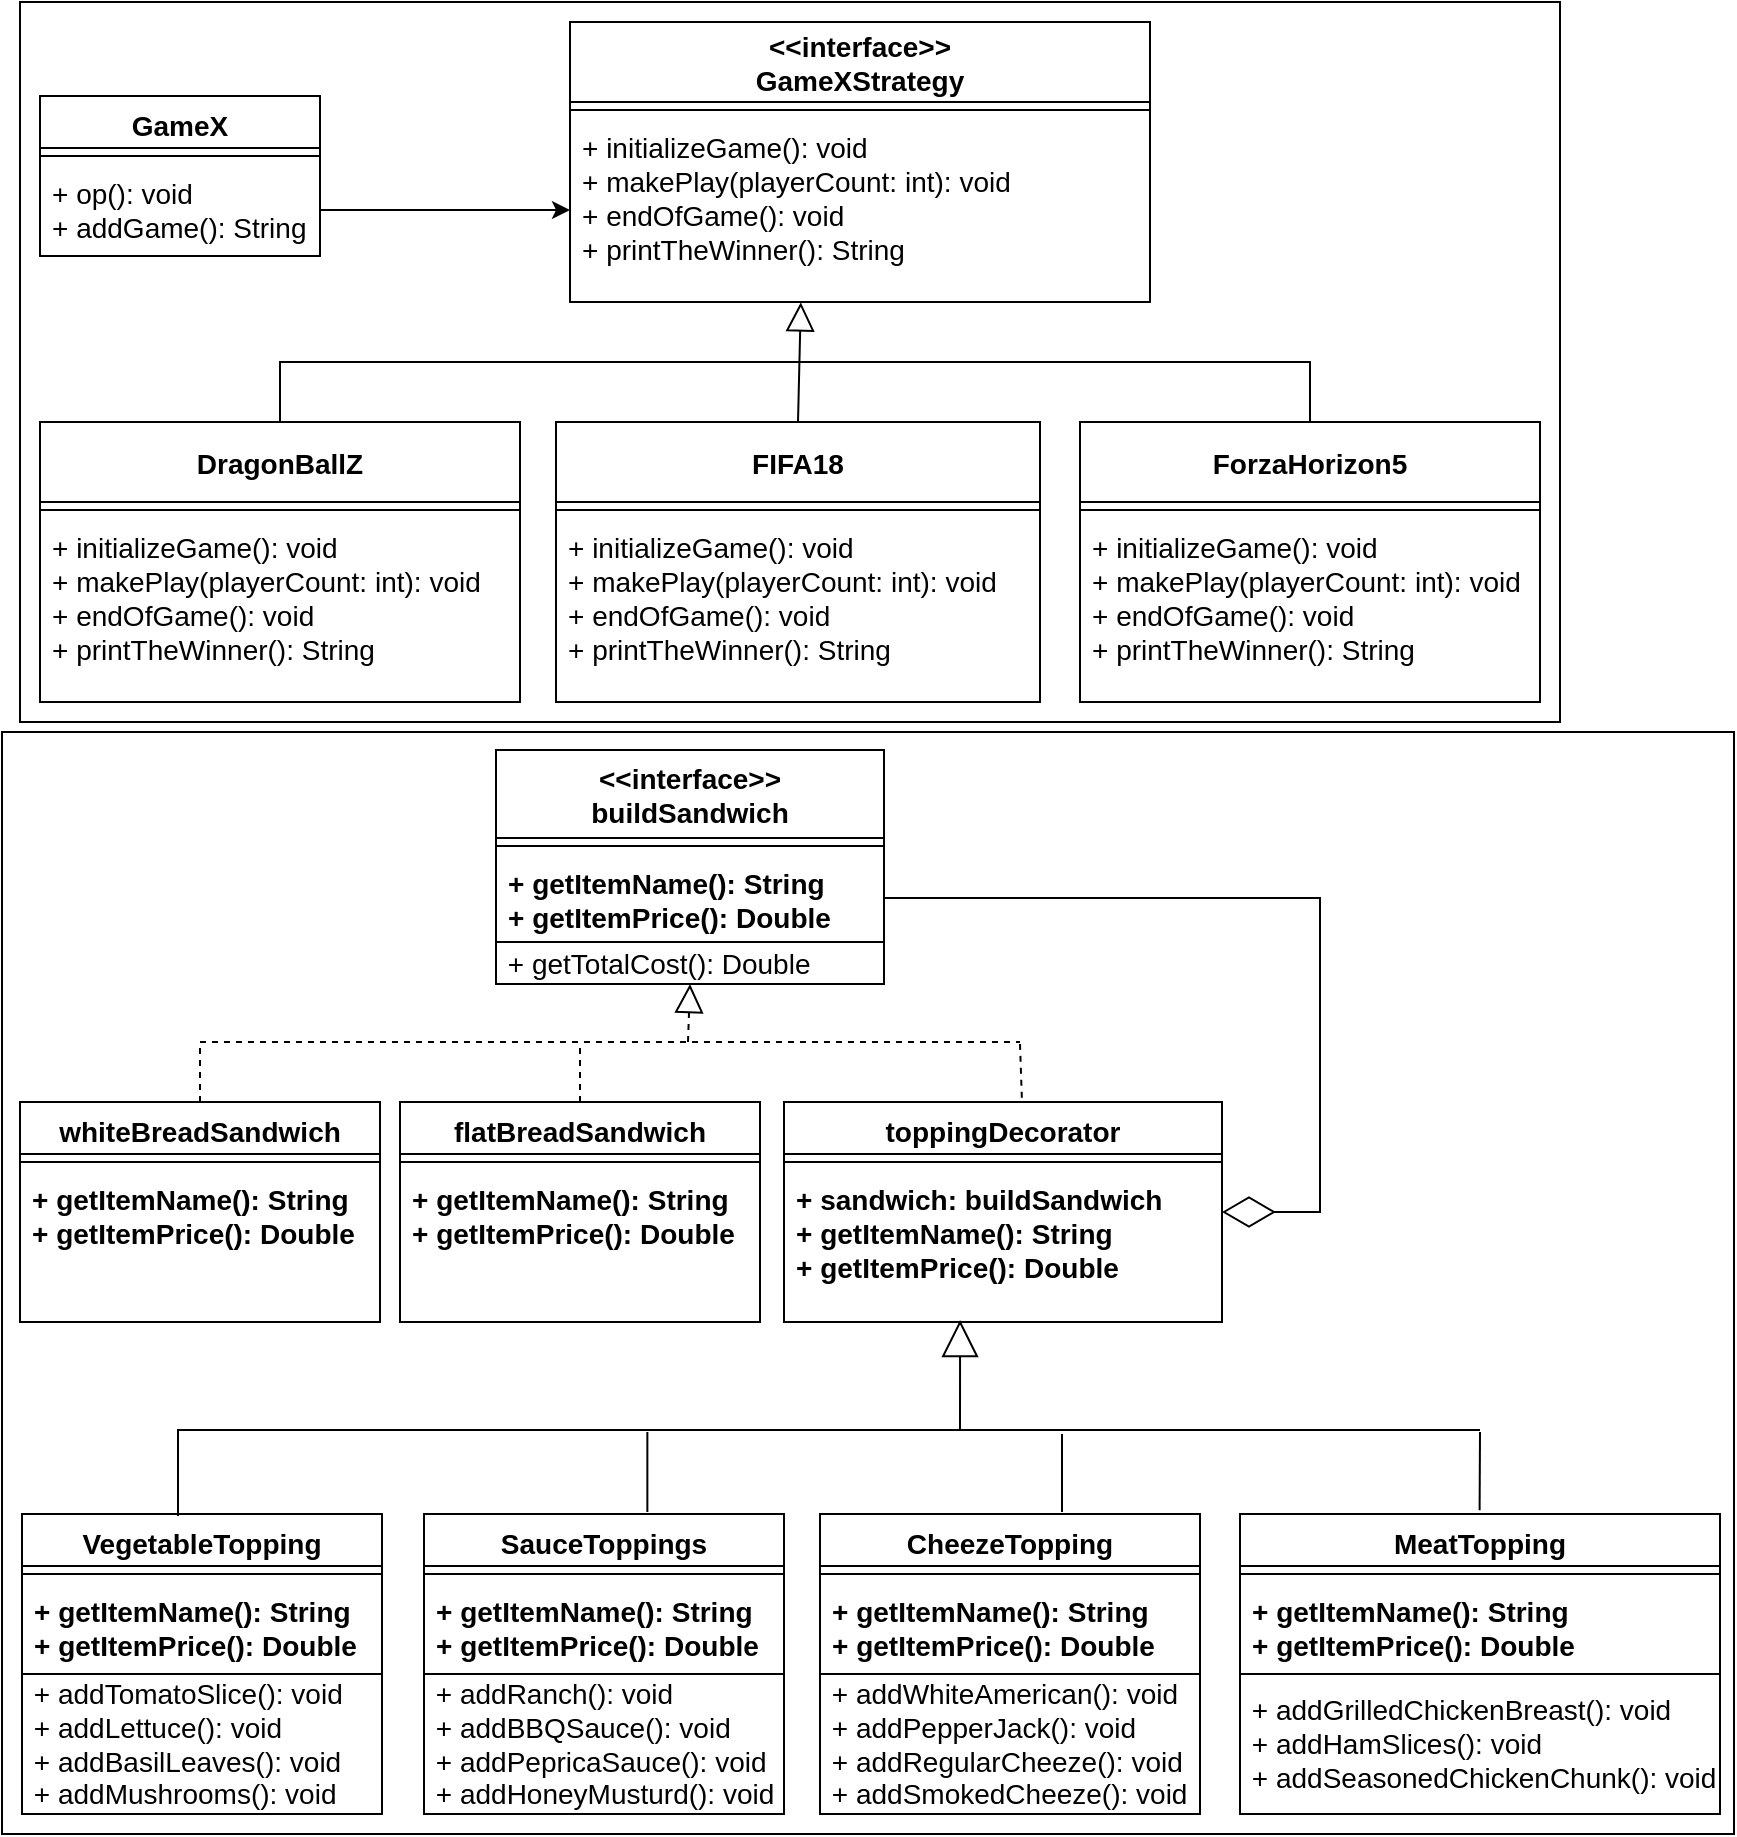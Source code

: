 <mxfile version="17.3.0" type="device"><diagram id="C5RBs43oDa-KdzZeNtuy" name="Page-1"><mxGraphModel dx="1843" dy="1023" grid="0" gridSize="10" guides="1" tooltips="1" connect="1" arrows="1" fold="1" page="1" pageScale="1" pageWidth="827" pageHeight="1169" math="0" shadow="0"><root><mxCell id="WIyWlLk6GJQsqaUBKTNV-0"/><mxCell id="WIyWlLk6GJQsqaUBKTNV-1" parent="WIyWlLk6GJQsqaUBKTNV-0"/><mxCell id="Go54U5kS_Y4cKXAd2IyS-4" value="&lt;&lt;interface&gt;&gt;&#10;GameXStrategy" style="swimlane;fontStyle=1;align=center;verticalAlign=middle;childLayout=stackLayout;horizontal=1;startSize=40;horizontalStack=0;resizeParent=1;resizeParentMax=0;resizeLast=0;collapsible=1;marginBottom=0;fontSize=14;" parent="WIyWlLk6GJQsqaUBKTNV-1" vertex="1"><mxGeometry x="295" y="30" width="290" height="140" as="geometry"/></mxCell><mxCell id="Go54U5kS_Y4cKXAd2IyS-6" value="" style="line;strokeWidth=1;fillColor=none;align=left;verticalAlign=middle;spacingTop=-1;spacingLeft=3;spacingRight=3;rotatable=0;labelPosition=right;points=[];portConstraint=eastwest;fontSize=14;" parent="Go54U5kS_Y4cKXAd2IyS-4" vertex="1"><mxGeometry y="40" width="290" height="8" as="geometry"/></mxCell><mxCell id="Go54U5kS_Y4cKXAd2IyS-7" value="+ initializeGame(): void&#10;+ makePlay(playerCount: int): void&#10;+ endOfGame(): void&#10;+ printTheWinner(): String&#10;" style="text;strokeColor=none;fillColor=none;align=left;verticalAlign=top;spacingLeft=4;spacingRight=4;overflow=hidden;rotatable=0;points=[[0,0.5],[1,0.5]];portConstraint=eastwest;fontSize=14;" parent="Go54U5kS_Y4cKXAd2IyS-4" vertex="1"><mxGeometry y="48" width="290" height="92" as="geometry"/></mxCell><mxCell id="Go54U5kS_Y4cKXAd2IyS-12" value="FIFA18" style="swimlane;fontStyle=1;align=center;verticalAlign=middle;childLayout=stackLayout;horizontal=1;startSize=40;horizontalStack=0;resizeParent=1;resizeParentMax=0;resizeLast=0;collapsible=1;marginBottom=0;fontSize=14;" parent="WIyWlLk6GJQsqaUBKTNV-1" vertex="1"><mxGeometry x="288" y="230" width="242" height="140" as="geometry"/></mxCell><mxCell id="Go54U5kS_Y4cKXAd2IyS-14" value="" style="line;strokeWidth=1;fillColor=none;align=left;verticalAlign=middle;spacingTop=-1;spacingLeft=3;spacingRight=3;rotatable=0;labelPosition=right;points=[];portConstraint=eastwest;fontSize=14;" parent="Go54U5kS_Y4cKXAd2IyS-12" vertex="1"><mxGeometry y="40" width="242" height="8" as="geometry"/></mxCell><mxCell id="Go54U5kS_Y4cKXAd2IyS-15" value="+ initializeGame(): void&#10;+ makePlay(playerCount: int): void&#10;+ endOfGame(): void&#10;+ printTheWinner(): String&#10;" style="text;strokeColor=none;fillColor=none;align=left;verticalAlign=top;spacingLeft=4;spacingRight=4;overflow=hidden;rotatable=0;points=[[0,0.5],[1,0.5]];portConstraint=eastwest;fontSize=14;" parent="Go54U5kS_Y4cKXAd2IyS-12" vertex="1"><mxGeometry y="48" width="242" height="92" as="geometry"/></mxCell><mxCell id="Go54U5kS_Y4cKXAd2IyS-17" value="" style="endArrow=block;endFill=0;endSize=12;html=1;rounded=0;exitX=0.5;exitY=0;exitDx=0;exitDy=0;fontSize=14;entryX=0.398;entryY=1.002;entryDx=0;entryDy=0;entryPerimeter=0;" parent="WIyWlLk6GJQsqaUBKTNV-1" source="Go54U5kS_Y4cKXAd2IyS-12" target="Go54U5kS_Y4cKXAd2IyS-7" edge="1"><mxGeometry width="160" relative="1" as="geometry"><mxPoint x="52" y="254" as="sourcePoint"/><mxPoint x="340" y="180" as="targetPoint"/></mxGeometry></mxCell><mxCell id="Go54U5kS_Y4cKXAd2IyS-18" value="GameX" style="swimlane;fontStyle=1;align=center;verticalAlign=top;childLayout=stackLayout;horizontal=1;startSize=26;horizontalStack=0;resizeParent=1;resizeParentMax=0;resizeLast=0;collapsible=1;marginBottom=0;fontSize=14;" parent="WIyWlLk6GJQsqaUBKTNV-1" vertex="1"><mxGeometry x="30" y="67" width="140" height="80" as="geometry"/></mxCell><mxCell id="Go54U5kS_Y4cKXAd2IyS-20" value="" style="line;strokeWidth=1;fillColor=none;align=left;verticalAlign=middle;spacingTop=-1;spacingLeft=3;spacingRight=3;rotatable=0;labelPosition=right;points=[];portConstraint=eastwest;fontSize=14;" parent="Go54U5kS_Y4cKXAd2IyS-18" vertex="1"><mxGeometry y="26" width="140" height="8" as="geometry"/></mxCell><mxCell id="Go54U5kS_Y4cKXAd2IyS-21" value="+ op(): void&#10;+ addGame(): String" style="text;strokeColor=none;fillColor=none;align=left;verticalAlign=top;spacingLeft=4;spacingRight=4;overflow=hidden;rotatable=0;points=[[0,0.5],[1,0.5]];portConstraint=eastwest;fontSize=14;" parent="Go54U5kS_Y4cKXAd2IyS-18" vertex="1"><mxGeometry y="34" width="140" height="46" as="geometry"/></mxCell><mxCell id="Go54U5kS_Y4cKXAd2IyS-26" value="&lt;&lt;interface&gt;&gt;&#10;buildSandwich" style="swimlane;fontStyle=1;align=center;verticalAlign=middle;childLayout=stackLayout;horizontal=1;startSize=44;horizontalStack=0;resizeParent=1;resizeParentMax=0;resizeLast=0;collapsible=1;marginBottom=0;fillColor=none;fontSize=14;" parent="WIyWlLk6GJQsqaUBKTNV-1" vertex="1"><mxGeometry x="258" y="394" width="194" height="117" as="geometry"/></mxCell><mxCell id="Go54U5kS_Y4cKXAd2IyS-28" value="" style="line;strokeWidth=1;fillColor=none;align=left;verticalAlign=middle;spacingTop=-1;spacingLeft=3;spacingRight=3;rotatable=0;labelPosition=right;points=[];portConstraint=eastwest;fontSize=14;" parent="Go54U5kS_Y4cKXAd2IyS-26" vertex="1"><mxGeometry y="44" width="194" height="8" as="geometry"/></mxCell><mxCell id="Go54U5kS_Y4cKXAd2IyS-29" value="+ getItemName(): String&#10;+ getItemPrice(): Double" style="text;strokeColor=none;fillColor=none;align=left;verticalAlign=top;spacingLeft=4;spacingRight=4;overflow=hidden;rotatable=0;points=[[0,0.5],[1,0.5]];portConstraint=eastwest;fontSize=14;fontStyle=1" parent="Go54U5kS_Y4cKXAd2IyS-26" vertex="1"><mxGeometry y="52" width="194" height="44" as="geometry"/></mxCell><mxCell id="Go54U5kS_Y4cKXAd2IyS-115" value="&amp;nbsp;+ getTotalCost(): Double" style="text;html=1;strokeColor=none;fillColor=none;align=left;verticalAlign=middle;whiteSpace=wrap;rounded=0;labelBorderColor=none;fontSize=14;" parent="Go54U5kS_Y4cKXAd2IyS-26" vertex="1"><mxGeometry y="96" width="194" height="21" as="geometry"/></mxCell><mxCell id="Go54U5kS_Y4cKXAd2IyS-116" value="" style="endArrow=none;html=1;rounded=0;fontSize=14;exitX=0;exitY=0;exitDx=0;exitDy=0;entryX=1;entryY=0;entryDx=0;entryDy=0;" parent="Go54U5kS_Y4cKXAd2IyS-26" source="Go54U5kS_Y4cKXAd2IyS-115" target="Go54U5kS_Y4cKXAd2IyS-115" edge="1"><mxGeometry width="50" height="50" relative="1" as="geometry"><mxPoint x="94" y="253" as="sourcePoint"/><mxPoint x="144" y="203" as="targetPoint"/></mxGeometry></mxCell><mxCell id="Go54U5kS_Y4cKXAd2IyS-30" value="toppingDecorator" style="swimlane;fontStyle=1;align=center;verticalAlign=top;childLayout=stackLayout;horizontal=1;startSize=26;horizontalStack=0;resizeParent=1;resizeParentMax=0;resizeLast=0;collapsible=1;marginBottom=0;fillColor=none;fontSize=14;" parent="WIyWlLk6GJQsqaUBKTNV-1" vertex="1"><mxGeometry x="402" y="570" width="219" height="110" as="geometry"/></mxCell><mxCell id="Go54U5kS_Y4cKXAd2IyS-31" value="" style="line;strokeWidth=1;fillColor=none;align=left;verticalAlign=middle;spacingTop=-1;spacingLeft=3;spacingRight=3;rotatable=0;labelPosition=right;points=[];portConstraint=eastwest;fontSize=14;" parent="Go54U5kS_Y4cKXAd2IyS-30" vertex="1"><mxGeometry y="26" width="219" height="8" as="geometry"/></mxCell><mxCell id="Go54U5kS_Y4cKXAd2IyS-32" value="+ sandwich: buildSandwich&#10;+ getItemName(): String&#10;+ getItemPrice(): Double" style="text;strokeColor=none;fillColor=none;align=left;verticalAlign=top;spacingLeft=4;spacingRight=4;overflow=hidden;rotatable=0;points=[[0,0.5],[1,0.5]];portConstraint=eastwest;fontSize=14;fontStyle=1" parent="Go54U5kS_Y4cKXAd2IyS-30" vertex="1"><mxGeometry y="34" width="219" height="76" as="geometry"/></mxCell><mxCell id="Go54U5kS_Y4cKXAd2IyS-33" value="" style="endArrow=block;dashed=1;endFill=0;endSize=12;html=1;rounded=0;fontSize=14;entryX=0.5;entryY=1;entryDx=0;entryDy=0;" parent="WIyWlLk6GJQsqaUBKTNV-1" target="Go54U5kS_Y4cKXAd2IyS-115" edge="1"><mxGeometry width="160" relative="1" as="geometry"><mxPoint x="354" y="540" as="sourcePoint"/><mxPoint x="354" y="522" as="targetPoint"/></mxGeometry></mxCell><mxCell id="Go54U5kS_Y4cKXAd2IyS-34" value="" style="endArrow=none;dashed=1;html=1;rounded=0;fontSize=14;" parent="WIyWlLk6GJQsqaUBKTNV-1" edge="1"><mxGeometry width="50" height="50" relative="1" as="geometry"><mxPoint x="110" y="540" as="sourcePoint"/><mxPoint x="520" y="540" as="targetPoint"/></mxGeometry></mxCell><mxCell id="Go54U5kS_Y4cKXAd2IyS-35" value="" style="endArrow=none;dashed=1;html=1;rounded=0;exitX=0.543;exitY=-0.019;exitDx=0;exitDy=0;fontSize=14;exitPerimeter=0;" parent="WIyWlLk6GJQsqaUBKTNV-1" source="Go54U5kS_Y4cKXAd2IyS-30" edge="1"><mxGeometry width="50" height="50" relative="1" as="geometry"><mxPoint x="410" y="565" as="sourcePoint"/><mxPoint x="520" y="541" as="targetPoint"/></mxGeometry></mxCell><mxCell id="Go54U5kS_Y4cKXAd2IyS-36" value="whiteBreadSandwich" style="swimlane;fontStyle=1;align=center;verticalAlign=top;childLayout=stackLayout;horizontal=1;startSize=26;horizontalStack=0;resizeParent=1;resizeParentMax=0;resizeLast=0;collapsible=1;marginBottom=0;fillColor=none;fontSize=14;" parent="WIyWlLk6GJQsqaUBKTNV-1" vertex="1"><mxGeometry x="20" y="570" width="180" height="110" as="geometry"/></mxCell><mxCell id="Go54U5kS_Y4cKXAd2IyS-37" value="" style="line;strokeWidth=1;fillColor=none;align=left;verticalAlign=middle;spacingTop=-1;spacingLeft=3;spacingRight=3;rotatable=0;labelPosition=right;points=[];portConstraint=eastwest;fontSize=14;" parent="Go54U5kS_Y4cKXAd2IyS-36" vertex="1"><mxGeometry y="26" width="180" height="8" as="geometry"/></mxCell><mxCell id="Go54U5kS_Y4cKXAd2IyS-38" value="+ getItemName(): String&#10;+ getItemPrice(): Double" style="text;strokeColor=none;fillColor=none;align=left;verticalAlign=top;spacingLeft=4;spacingRight=4;overflow=hidden;rotatable=0;points=[[0,0.5],[1,0.5]];portConstraint=eastwest;fontSize=14;fontStyle=1" parent="Go54U5kS_Y4cKXAd2IyS-36" vertex="1"><mxGeometry y="34" width="180" height="76" as="geometry"/></mxCell><mxCell id="Go54U5kS_Y4cKXAd2IyS-39" value="" style="endArrow=none;dashed=1;html=1;rounded=0;exitX=0.5;exitY=0;exitDx=0;exitDy=0;fontSize=14;" parent="WIyWlLk6GJQsqaUBKTNV-1" source="Go54U5kS_Y4cKXAd2IyS-36" edge="1"><mxGeometry width="50" height="50" relative="1" as="geometry"><mxPoint x="167" y="563" as="sourcePoint"/><mxPoint x="110" y="540" as="targetPoint"/></mxGeometry></mxCell><mxCell id="Go54U5kS_Y4cKXAd2IyS-40" value="" style="endArrow=diamondThin;endFill=0;endSize=24;html=1;rounded=0;entryX=1;entryY=0.5;entryDx=0;entryDy=0;fontSize=14;exitX=1;exitY=0.5;exitDx=0;exitDy=0;" parent="WIyWlLk6GJQsqaUBKTNV-1" source="Go54U5kS_Y4cKXAd2IyS-29" target="Go54U5kS_Y4cKXAd2IyS-30" edge="1"><mxGeometry width="160" relative="1" as="geometry"><mxPoint x="450" y="460" as="sourcePoint"/><mxPoint x="490" y="575" as="targetPoint"/><Array as="points"><mxPoint x="670" y="468"/><mxPoint x="670" y="625"/></Array></mxGeometry></mxCell><mxCell id="Go54U5kS_Y4cKXAd2IyS-42" value="" style="endArrow=block;endSize=16;endFill=0;html=1;rounded=0;exitX=0.5;exitY=0;exitDx=0;exitDy=0;entryX=0.402;entryY=0.987;entryDx=0;entryDy=0;entryPerimeter=0;fontSize=14;" parent="WIyWlLk6GJQsqaUBKTNV-1" target="Go54U5kS_Y4cKXAd2IyS-32" edge="1"><mxGeometry width="160" relative="1" as="geometry"><mxPoint x="99" y="777" as="sourcePoint"/><mxPoint x="519.48" y="716.548" as="targetPoint"/><Array as="points"><mxPoint x="99" y="734"/><mxPoint x="490" y="734"/></Array></mxGeometry></mxCell><mxCell id="Go54U5kS_Y4cKXAd2IyS-48" value="VegetableTopping" style="swimlane;fontStyle=1;align=center;verticalAlign=top;childLayout=stackLayout;horizontal=1;startSize=26;horizontalStack=0;resizeParent=1;resizeParentMax=0;resizeLast=0;collapsible=1;marginBottom=0;fillColor=none;fontSize=14;" parent="WIyWlLk6GJQsqaUBKTNV-1" vertex="1"><mxGeometry x="21" y="776" width="180" height="150" as="geometry"/></mxCell><mxCell id="Go54U5kS_Y4cKXAd2IyS-50" value="" style="line;strokeWidth=1;fillColor=none;align=left;verticalAlign=middle;spacingTop=-1;spacingLeft=3;spacingRight=3;rotatable=0;labelPosition=right;points=[];portConstraint=eastwest;fontSize=14;" parent="Go54U5kS_Y4cKXAd2IyS-48" vertex="1"><mxGeometry y="26" width="180" height="8" as="geometry"/></mxCell><mxCell id="Go54U5kS_Y4cKXAd2IyS-51" value="+ getItemName(): String&#10;+ getItemPrice(): Double&#10;" style="text;strokeColor=none;fillColor=none;align=left;verticalAlign=top;spacingLeft=4;spacingRight=4;overflow=hidden;rotatable=0;points=[[0,0.5],[1,0.5]];portConstraint=eastwest;fontSize=14;fontStyle=1;labelBorderColor=none;" parent="Go54U5kS_Y4cKXAd2IyS-48" vertex="1"><mxGeometry y="34" width="180" height="46" as="geometry"/></mxCell><mxCell id="Go54U5kS_Y4cKXAd2IyS-96" value="&lt;span&gt;&amp;nbsp;+ addTomatoSlice(): void&lt;/span&gt;&lt;br style=&quot;padding: 0px ; margin: 0px&quot;&gt;&lt;span&gt;&amp;nbsp;+ addLettuce(): void&lt;/span&gt;&lt;br style=&quot;padding: 0px ; margin: 0px&quot;&gt;&lt;span&gt;&amp;nbsp;+ addBasilLeaves(): void&lt;/span&gt;&lt;br style=&quot;padding: 0px ; margin: 0px&quot;&gt;&lt;span&gt;&amp;nbsp;+ addMushrooms(): void&lt;/span&gt;" style="text;html=1;strokeColor=none;fillColor=none;align=left;verticalAlign=middle;whiteSpace=wrap;rounded=0;fontSize=14;" parent="Go54U5kS_Y4cKXAd2IyS-48" vertex="1"><mxGeometry y="80" width="180" height="70" as="geometry"/></mxCell><mxCell id="Go54U5kS_Y4cKXAd2IyS-97" value="" style="endArrow=none;html=1;rounded=0;fontSize=14;exitX=0;exitY=0;exitDx=0;exitDy=0;entryX=1;entryY=0;entryDx=0;entryDy=0;" parent="Go54U5kS_Y4cKXAd2IyS-48" source="Go54U5kS_Y4cKXAd2IyS-96" target="Go54U5kS_Y4cKXAd2IyS-96" edge="1"><mxGeometry width="50" height="50" relative="1" as="geometry"><mxPoint x="239" y="34" as="sourcePoint"/><mxPoint x="289" y="-16" as="targetPoint"/></mxGeometry></mxCell><mxCell id="Go54U5kS_Y4cKXAd2IyS-52" value="" style="endArrow=none;html=1;rounded=0;fontSize=14;" parent="WIyWlLk6GJQsqaUBKTNV-1" edge="1"><mxGeometry width="50" height="50" relative="1" as="geometry"><mxPoint x="333.68" y="775" as="sourcePoint"/><mxPoint x="333.68" y="735" as="targetPoint"/></mxGeometry></mxCell><mxCell id="Go54U5kS_Y4cKXAd2IyS-63" value="" style="endArrow=none;html=1;rounded=0;exitX=0.5;exitY=0;exitDx=0;exitDy=0;fontSize=14;" parent="WIyWlLk6GJQsqaUBKTNV-1" edge="1"><mxGeometry width="50" height="50" relative="1" as="geometry"><mxPoint x="541" y="775" as="sourcePoint"/><mxPoint x="541" y="736" as="targetPoint"/></mxGeometry></mxCell><mxCell id="Go54U5kS_Y4cKXAd2IyS-68" value="" style="endArrow=none;html=1;rounded=0;exitX=0.555;exitY=0.001;exitDx=0;exitDy=0;exitPerimeter=0;fontSize=14;" parent="WIyWlLk6GJQsqaUBKTNV-1" edge="1"><mxGeometry width="50" height="50" relative="1" as="geometry"><mxPoint x="749.8" y="774.086" as="sourcePoint"/><mxPoint x="750" y="735" as="targetPoint"/></mxGeometry></mxCell><mxCell id="Go54U5kS_Y4cKXAd2IyS-73" value="DragonBallZ" style="swimlane;fontStyle=1;align=center;verticalAlign=middle;childLayout=stackLayout;horizontal=1;startSize=40;horizontalStack=0;resizeParent=1;resizeParentMax=0;resizeLast=0;collapsible=1;marginBottom=0;fontSize=14;" parent="WIyWlLk6GJQsqaUBKTNV-1" vertex="1"><mxGeometry x="30" y="230" width="240" height="140" as="geometry"/></mxCell><mxCell id="Go54U5kS_Y4cKXAd2IyS-74" value="" style="line;strokeWidth=1;fillColor=none;align=left;verticalAlign=middle;spacingTop=-1;spacingLeft=3;spacingRight=3;rotatable=0;labelPosition=right;points=[];portConstraint=eastwest;fontSize=14;" parent="Go54U5kS_Y4cKXAd2IyS-73" vertex="1"><mxGeometry y="40" width="240" height="8" as="geometry"/></mxCell><mxCell id="Go54U5kS_Y4cKXAd2IyS-75" value="+ initializeGame(): void&#10;+ makePlay(playerCount: int): void&#10;+ endOfGame(): void&#10;+ printTheWinner(): String&#10;" style="text;strokeColor=none;fillColor=none;align=left;verticalAlign=top;spacingLeft=4;spacingRight=4;overflow=hidden;rotatable=0;points=[[0,0.5],[1,0.5]];portConstraint=eastwest;fontSize=14;" parent="Go54U5kS_Y4cKXAd2IyS-73" vertex="1"><mxGeometry y="48" width="240" height="92" as="geometry"/></mxCell><mxCell id="Go54U5kS_Y4cKXAd2IyS-76" value="ForzaHorizon5" style="swimlane;fontStyle=1;align=center;verticalAlign=middle;childLayout=stackLayout;horizontal=1;startSize=40;horizontalStack=0;resizeParent=1;resizeParentMax=0;resizeLast=0;collapsible=1;marginBottom=0;fontSize=14;" parent="WIyWlLk6GJQsqaUBKTNV-1" vertex="1"><mxGeometry x="550" y="230" width="230" height="140" as="geometry"/></mxCell><mxCell id="Go54U5kS_Y4cKXAd2IyS-77" value="" style="line;strokeWidth=1;fillColor=none;align=left;verticalAlign=middle;spacingTop=-1;spacingLeft=3;spacingRight=3;rotatable=0;labelPosition=right;points=[];portConstraint=eastwest;fontSize=14;" parent="Go54U5kS_Y4cKXAd2IyS-76" vertex="1"><mxGeometry y="40" width="230" height="8" as="geometry"/></mxCell><mxCell id="Go54U5kS_Y4cKXAd2IyS-78" value="+ initializeGame(): void&#10;+ makePlay(playerCount: int): void&#10;+ endOfGame(): void&#10;+ printTheWinner(): String&#10;" style="text;strokeColor=none;fillColor=none;align=left;verticalAlign=top;spacingLeft=4;spacingRight=4;overflow=hidden;rotatable=0;points=[[0,0.5],[1,0.5]];portConstraint=eastwest;fontSize=14;" parent="Go54U5kS_Y4cKXAd2IyS-76" vertex="1"><mxGeometry y="48" width="230" height="92" as="geometry"/></mxCell><mxCell id="Go54U5kS_Y4cKXAd2IyS-83" value="" style="endArrow=none;html=1;rounded=0;exitX=0.5;exitY=0;exitDx=0;exitDy=0;fontSize=14;entryX=0.5;entryY=0;entryDx=0;entryDy=0;" parent="WIyWlLk6GJQsqaUBKTNV-1" source="Go54U5kS_Y4cKXAd2IyS-73" target="Go54U5kS_Y4cKXAd2IyS-76" edge="1"><mxGeometry width="50" height="50" relative="1" as="geometry"><mxPoint x="440" y="350" as="sourcePoint"/><mxPoint x="550" y="230" as="targetPoint"/><Array as="points"><mxPoint x="150" y="200"/><mxPoint x="665" y="200"/></Array></mxGeometry></mxCell><mxCell id="Go54U5kS_Y4cKXAd2IyS-85" value="" style="rounded=0;whiteSpace=wrap;html=1;fillColor=none;fontSize=16;" parent="WIyWlLk6GJQsqaUBKTNV-1" vertex="1"><mxGeometry x="20" y="20" width="770" height="360" as="geometry"/></mxCell><mxCell id="Go54U5kS_Y4cKXAd2IyS-86" style="edgeStyle=orthogonalEdgeStyle;rounded=0;orthogonalLoop=1;jettySize=auto;html=1;exitX=1;exitY=0.5;exitDx=0;exitDy=0;entryX=0;entryY=0.5;entryDx=0;entryDy=0;fontSize=14;" parent="WIyWlLk6GJQsqaUBKTNV-1" source="Go54U5kS_Y4cKXAd2IyS-21" target="Go54U5kS_Y4cKXAd2IyS-7" edge="1"><mxGeometry relative="1" as="geometry"/></mxCell><mxCell id="Go54U5kS_Y4cKXAd2IyS-89" value="" style="endArrow=none;dashed=1;html=1;rounded=0;fontSize=14;exitX=0.5;exitY=0;exitDx=0;exitDy=0;" parent="WIyWlLk6GJQsqaUBKTNV-1" source="Go54U5kS_Y4cKXAd2IyS-90" edge="1"><mxGeometry width="50" height="50" relative="1" as="geometry"><mxPoint x="280" y="560" as="sourcePoint"/><mxPoint x="300" y="540" as="targetPoint"/></mxGeometry></mxCell><mxCell id="Go54U5kS_Y4cKXAd2IyS-90" value="flatBreadSandwich" style="swimlane;fontStyle=1;align=center;verticalAlign=top;childLayout=stackLayout;horizontal=1;startSize=26;horizontalStack=0;resizeParent=1;resizeParentMax=0;resizeLast=0;collapsible=1;marginBottom=0;fillColor=none;fontSize=14;" parent="WIyWlLk6GJQsqaUBKTNV-1" vertex="1"><mxGeometry x="210" y="570" width="180" height="110" as="geometry"/></mxCell><mxCell id="Go54U5kS_Y4cKXAd2IyS-91" value="" style="line;strokeWidth=1;fillColor=none;align=left;verticalAlign=middle;spacingTop=-1;spacingLeft=3;spacingRight=3;rotatable=0;labelPosition=right;points=[];portConstraint=eastwest;fontSize=14;" parent="Go54U5kS_Y4cKXAd2IyS-90" vertex="1"><mxGeometry y="26" width="180" height="8" as="geometry"/></mxCell><mxCell id="Go54U5kS_Y4cKXAd2IyS-92" value="+ getItemName(): String&#10;+ getItemPrice(): Double" style="text;strokeColor=none;fillColor=none;align=left;verticalAlign=top;spacingLeft=4;spacingRight=4;overflow=hidden;rotatable=0;points=[[0,0.5],[1,0.5]];portConstraint=eastwest;fontSize=14;fontStyle=1" parent="Go54U5kS_Y4cKXAd2IyS-90" vertex="1"><mxGeometry y="34" width="180" height="76" as="geometry"/></mxCell><mxCell id="Go54U5kS_Y4cKXAd2IyS-94" value="" style="endArrow=none;html=1;rounded=0;fontSize=14;" parent="WIyWlLk6GJQsqaUBKTNV-1" edge="1"><mxGeometry width="50" height="50" relative="1" as="geometry"><mxPoint x="490" y="734" as="sourcePoint"/><mxPoint x="750" y="734" as="targetPoint"/></mxGeometry></mxCell><mxCell id="Go54U5kS_Y4cKXAd2IyS-98" value="SauceToppings" style="swimlane;fontStyle=1;align=center;verticalAlign=top;childLayout=stackLayout;horizontal=1;startSize=26;horizontalStack=0;resizeParent=1;resizeParentMax=0;resizeLast=0;collapsible=1;marginBottom=0;fillColor=none;fontSize=14;" parent="WIyWlLk6GJQsqaUBKTNV-1" vertex="1"><mxGeometry x="222" y="776" width="180" height="150" as="geometry"/></mxCell><mxCell id="Go54U5kS_Y4cKXAd2IyS-99" value="" style="line;strokeWidth=1;fillColor=none;align=left;verticalAlign=middle;spacingTop=-1;spacingLeft=3;spacingRight=3;rotatable=0;labelPosition=right;points=[];portConstraint=eastwest;fontSize=14;" parent="Go54U5kS_Y4cKXAd2IyS-98" vertex="1"><mxGeometry y="26" width="180" height="8" as="geometry"/></mxCell><mxCell id="Go54U5kS_Y4cKXAd2IyS-100" value="+ getItemName(): String&#10;+ getItemPrice(): Double&#10;" style="text;strokeColor=none;fillColor=none;align=left;verticalAlign=top;spacingLeft=4;spacingRight=4;overflow=hidden;rotatable=0;points=[[0,0.5],[1,0.5]];portConstraint=eastwest;fontSize=14;fontStyle=1;labelBorderColor=none;" parent="Go54U5kS_Y4cKXAd2IyS-98" vertex="1"><mxGeometry y="34" width="180" height="46" as="geometry"/></mxCell><mxCell id="Go54U5kS_Y4cKXAd2IyS-101" value="&lt;span&gt;&amp;nbsp;+ addRanch(): void&lt;/span&gt;&lt;br style=&quot;padding: 0px ; margin: 0px&quot;&gt;&lt;span&gt;&amp;nbsp;+ addBBQSauce(): void&lt;/span&gt;&lt;br style=&quot;padding: 0px ; margin: 0px&quot;&gt;&lt;span&gt;&amp;nbsp;+ addPepricaSauce(): void&lt;/span&gt;&lt;br style=&quot;padding: 0px ; margin: 0px&quot;&gt;&lt;span&gt;&amp;nbsp;+ addHoneyMusturd(): void&lt;/span&gt;" style="text;html=1;strokeColor=none;fillColor=none;align=left;verticalAlign=middle;whiteSpace=wrap;rounded=0;fontSize=14;" parent="Go54U5kS_Y4cKXAd2IyS-98" vertex="1"><mxGeometry y="80" width="180" height="70" as="geometry"/></mxCell><mxCell id="Go54U5kS_Y4cKXAd2IyS-102" value="" style="endArrow=none;html=1;rounded=0;fontSize=14;exitX=0;exitY=0;exitDx=0;exitDy=0;entryX=1;entryY=0;entryDx=0;entryDy=0;" parent="Go54U5kS_Y4cKXAd2IyS-98" source="Go54U5kS_Y4cKXAd2IyS-101" target="Go54U5kS_Y4cKXAd2IyS-101" edge="1"><mxGeometry width="50" height="50" relative="1" as="geometry"><mxPoint x="239" y="34" as="sourcePoint"/><mxPoint x="289" y="-16" as="targetPoint"/></mxGeometry></mxCell><mxCell id="Go54U5kS_Y4cKXAd2IyS-103" value="CheezeTopping" style="swimlane;fontStyle=1;align=center;verticalAlign=top;childLayout=stackLayout;horizontal=1;startSize=26;horizontalStack=0;resizeParent=1;resizeParentMax=0;resizeLast=0;collapsible=1;marginBottom=0;fillColor=none;fontSize=14;" parent="WIyWlLk6GJQsqaUBKTNV-1" vertex="1"><mxGeometry x="420" y="776" width="190" height="150" as="geometry"/></mxCell><mxCell id="Go54U5kS_Y4cKXAd2IyS-104" value="" style="line;strokeWidth=1;fillColor=none;align=left;verticalAlign=middle;spacingTop=-1;spacingLeft=3;spacingRight=3;rotatable=0;labelPosition=right;points=[];portConstraint=eastwest;fontSize=14;" parent="Go54U5kS_Y4cKXAd2IyS-103" vertex="1"><mxGeometry y="26" width="190" height="8" as="geometry"/></mxCell><mxCell id="Go54U5kS_Y4cKXAd2IyS-105" value="+ getItemName(): String&#10;+ getItemPrice(): Double&#10;" style="text;strokeColor=none;fillColor=none;align=left;verticalAlign=top;spacingLeft=4;spacingRight=4;overflow=hidden;rotatable=0;points=[[0,0.5],[1,0.5]];portConstraint=eastwest;fontSize=14;fontStyle=1;labelBorderColor=none;" parent="Go54U5kS_Y4cKXAd2IyS-103" vertex="1"><mxGeometry y="34" width="190" height="46" as="geometry"/></mxCell><mxCell id="Go54U5kS_Y4cKXAd2IyS-106" value="&lt;span&gt;&amp;nbsp;+ addWhiteAmerican(): void&lt;/span&gt;&lt;br style=&quot;padding: 0px ; margin: 0px&quot;&gt;&lt;span&gt;&amp;nbsp;+ addPepperJack(): void&lt;/span&gt;&lt;br style=&quot;padding: 0px ; margin: 0px&quot;&gt;&lt;span&gt;&amp;nbsp;+ addRegularCheeze(): void&lt;/span&gt;&lt;br style=&quot;padding: 0px ; margin: 0px&quot;&gt;&lt;span&gt;&amp;nbsp;+ addSmokedCheeze(): void&lt;/span&gt;" style="text;html=1;strokeColor=none;fillColor=none;align=left;verticalAlign=middle;whiteSpace=wrap;rounded=0;fontSize=14;" parent="Go54U5kS_Y4cKXAd2IyS-103" vertex="1"><mxGeometry y="80" width="190" height="70" as="geometry"/></mxCell><mxCell id="Go54U5kS_Y4cKXAd2IyS-107" value="" style="endArrow=none;html=1;rounded=0;fontSize=14;exitX=0;exitY=0;exitDx=0;exitDy=0;entryX=1;entryY=0;entryDx=0;entryDy=0;" parent="Go54U5kS_Y4cKXAd2IyS-103" source="Go54U5kS_Y4cKXAd2IyS-106" target="Go54U5kS_Y4cKXAd2IyS-106" edge="1"><mxGeometry width="50" height="50" relative="1" as="geometry"><mxPoint x="239" y="34" as="sourcePoint"/><mxPoint x="289" y="-16" as="targetPoint"/></mxGeometry></mxCell><mxCell id="Go54U5kS_Y4cKXAd2IyS-108" value="MeatTopping" style="swimlane;fontStyle=1;align=center;verticalAlign=top;childLayout=stackLayout;horizontal=1;startSize=26;horizontalStack=0;resizeParent=1;resizeParentMax=0;resizeLast=0;collapsible=1;marginBottom=0;fillColor=none;fontSize=14;" parent="WIyWlLk6GJQsqaUBKTNV-1" vertex="1"><mxGeometry x="630" y="776" width="240" height="150" as="geometry"/></mxCell><mxCell id="Go54U5kS_Y4cKXAd2IyS-109" value="" style="line;strokeWidth=1;fillColor=none;align=left;verticalAlign=middle;spacingTop=-1;spacingLeft=3;spacingRight=3;rotatable=0;labelPosition=right;points=[];portConstraint=eastwest;fontSize=14;" parent="Go54U5kS_Y4cKXAd2IyS-108" vertex="1"><mxGeometry y="26" width="240" height="8" as="geometry"/></mxCell><mxCell id="Go54U5kS_Y4cKXAd2IyS-110" value="+ getItemName(): String&#10;+ getItemPrice(): Double&#10;" style="text;strokeColor=none;fillColor=none;align=left;verticalAlign=top;spacingLeft=4;spacingRight=4;overflow=hidden;rotatable=0;points=[[0,0.5],[1,0.5]];portConstraint=eastwest;fontSize=14;fontStyle=1;labelBorderColor=none;" parent="Go54U5kS_Y4cKXAd2IyS-108" vertex="1"><mxGeometry y="34" width="240" height="46" as="geometry"/></mxCell><mxCell id="Go54U5kS_Y4cKXAd2IyS-111" value="&lt;span&gt;&amp;nbsp;+ addGrilledChickenBreast(): void&lt;/span&gt;&lt;br style=&quot;padding: 0px ; margin: 0px&quot;&gt;&lt;span&gt;&amp;nbsp;+ addHamSlices(): void&lt;/span&gt;&lt;br style=&quot;padding: 0px ; margin: 0px&quot;&gt;&lt;span&gt;&amp;nbsp;+ addSeasonedChickenChunk(): void&lt;/span&gt;&lt;br style=&quot;padding: 0px ; margin: 0px&quot;&gt;" style="text;html=1;strokeColor=none;fillColor=none;align=left;verticalAlign=middle;whiteSpace=wrap;rounded=0;fontSize=14;" parent="Go54U5kS_Y4cKXAd2IyS-108" vertex="1"><mxGeometry y="80" width="240" height="70" as="geometry"/></mxCell><mxCell id="Go54U5kS_Y4cKXAd2IyS-112" value="" style="endArrow=none;html=1;rounded=0;fontSize=14;exitX=0;exitY=0;exitDx=0;exitDy=0;entryX=1;entryY=0;entryDx=0;entryDy=0;" parent="Go54U5kS_Y4cKXAd2IyS-108" source="Go54U5kS_Y4cKXAd2IyS-111" target="Go54U5kS_Y4cKXAd2IyS-111" edge="1"><mxGeometry width="50" height="50" relative="1" as="geometry"><mxPoint x="239" y="34" as="sourcePoint"/><mxPoint x="289" y="-16" as="targetPoint"/></mxGeometry></mxCell><mxCell id="Go54U5kS_Y4cKXAd2IyS-117" value="" style="rounded=0;whiteSpace=wrap;html=1;fillColor=none;fontSize=16;" parent="WIyWlLk6GJQsqaUBKTNV-1" vertex="1"><mxGeometry x="11" y="385" width="866" height="551" as="geometry"/></mxCell></root></mxGraphModel></diagram></mxfile>